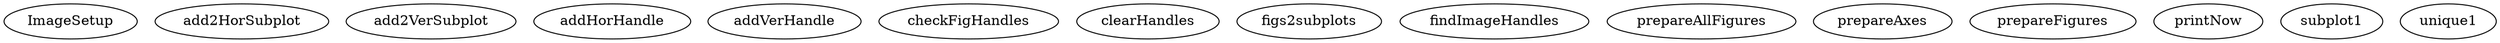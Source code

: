 /* Created by mdot for Matlab */
digraph m2html {

  ImageSetup [URL="ImageSetup.html"];
  add2HorSubplot [URL="add2HorSubplot.html"];
  add2VerSubplot [URL="add2VerSubplot.html"];
  addHorHandle [URL="addHorHandle.html"];
  addVerHandle [URL="addVerHandle.html"];
  checkFigHandles [URL="checkFigHandles.html"];
  clearHandles [URL="clearHandles.html"];
  figs2subplots [URL="figs2subplots.html"];
  findImageHandles [URL="findImageHandles.html"];
  prepareAllFigures [URL="prepareAllFigures.html"];
  prepareAxes [URL="prepareAxes.html"];
  prepareFigures [URL="prepareFigures.html"];
  printNow [URL="printNow.html"];
  subplot1 [URL="subplot1.html"];
  unique1 [URL="unique1.html"];
}